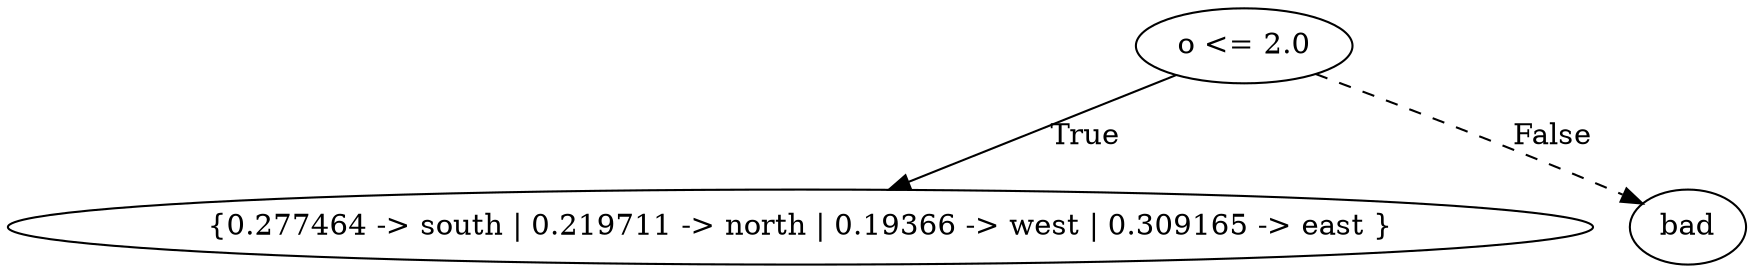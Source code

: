 digraph {
0 [label="o <= 2.0"];
1 [label="{0.277464 -> south | 0.219711 -> north | 0.19366 -> west | 0.309165 -> east }"];
0 -> 1 [label="True"];
2 [label="bad"];
0 -> 2 [style="dashed", label="False"];

}